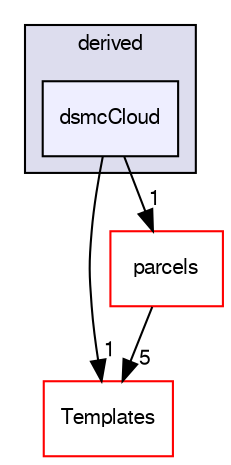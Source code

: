 digraph "src/lagrangian/dsmc/clouds/derived/dsmcCloud" {
  bgcolor=transparent;
  compound=true
  node [ fontsize="10", fontname="FreeSans"];
  edge [ labelfontsize="10", labelfontname="FreeSans"];
  subgraph clusterdir_ed85fdc9782e25048841529552214694 {
    graph [ bgcolor="#ddddee", pencolor="black", label="derived" fontname="FreeSans", fontsize="10", URL="dir_ed85fdc9782e25048841529552214694.html"]
  dir_9dadc0c7c7afcf2860e2dd86c4adb918 [shape=box, label="dsmcCloud", style="filled", fillcolor="#eeeeff", pencolor="black", URL="dir_9dadc0c7c7afcf2860e2dd86c4adb918.html"];
  }
  dir_6e540865b4e36060bacd091e3563bd94 [shape=box label="Templates" color="red" URL="dir_6e540865b4e36060bacd091e3563bd94.html"];
  dir_946b5c40f5b4dc422191e6dd466b9ee0 [shape=box label="parcels" color="red" URL="dir_946b5c40f5b4dc422191e6dd466b9ee0.html"];
  dir_946b5c40f5b4dc422191e6dd466b9ee0->dir_6e540865b4e36060bacd091e3563bd94 [headlabel="5", labeldistance=1.5 headhref="dir_001236_001234.html"];
  dir_9dadc0c7c7afcf2860e2dd86c4adb918->dir_6e540865b4e36060bacd091e3563bd94 [headlabel="1", labeldistance=1.5 headhref="dir_001233_001234.html"];
  dir_9dadc0c7c7afcf2860e2dd86c4adb918->dir_946b5c40f5b4dc422191e6dd466b9ee0 [headlabel="1", labeldistance=1.5 headhref="dir_001233_001236.html"];
}
